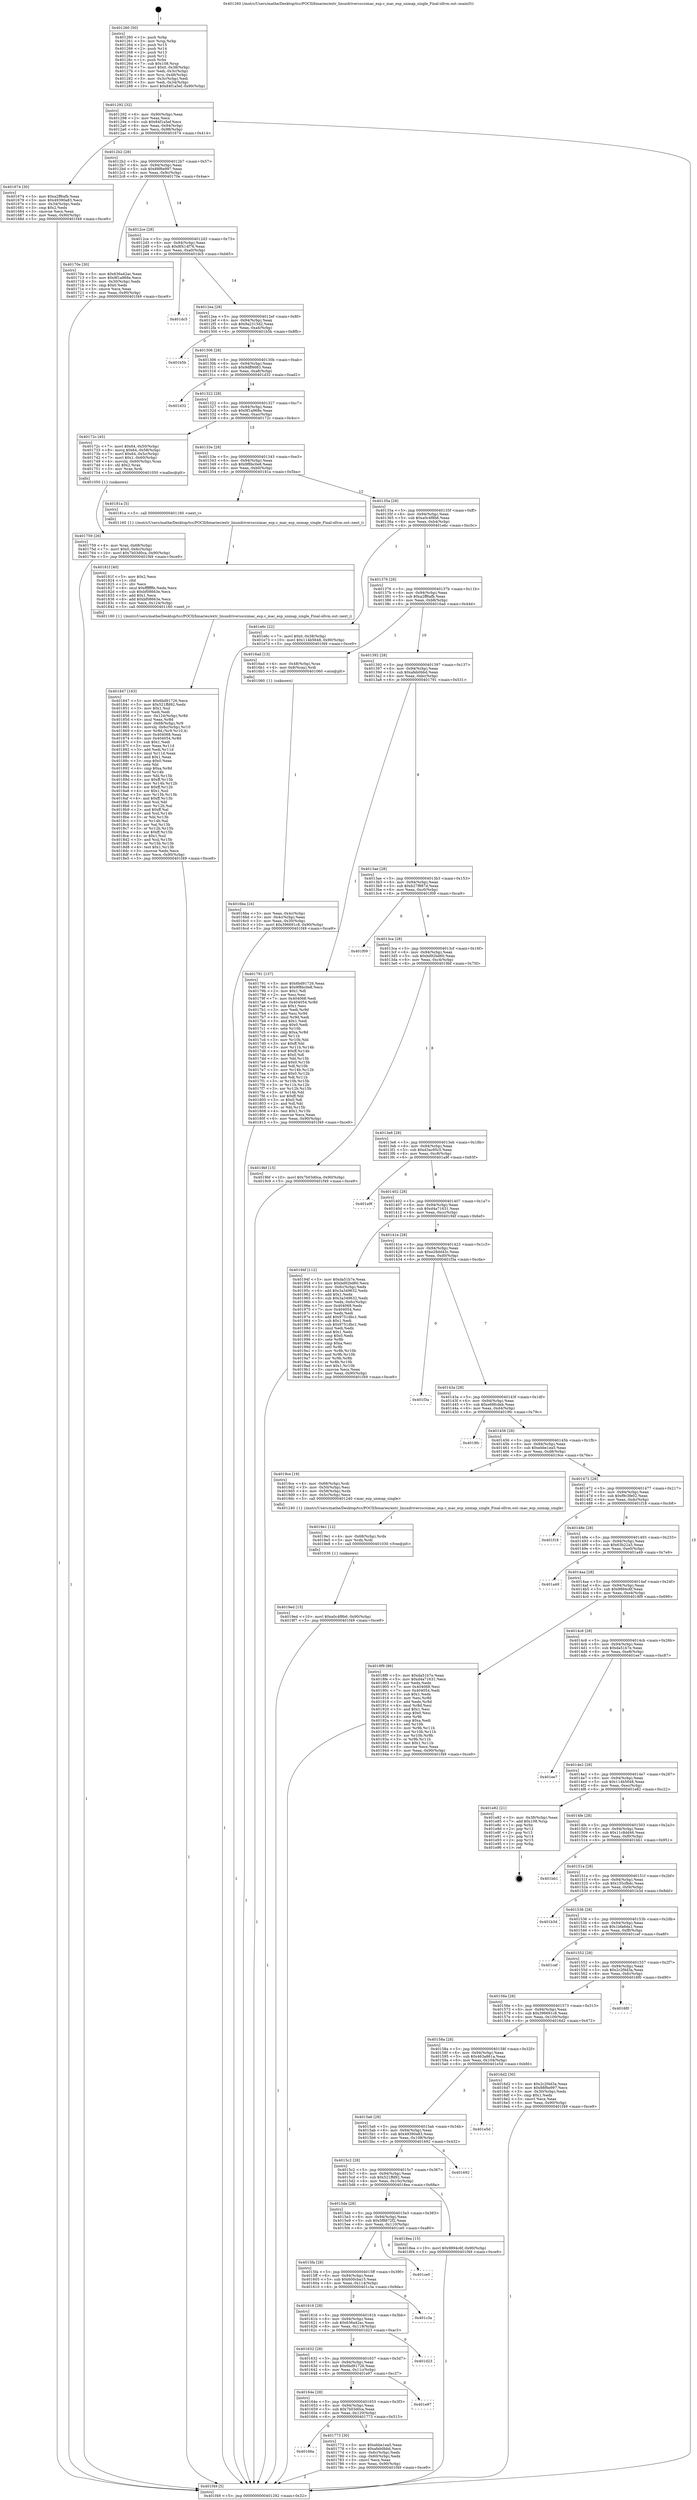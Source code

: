 digraph "0x401260" {
  label = "0x401260 (/mnt/c/Users/mathe/Desktop/tcc/POCII/binaries/extr_linuxdriversscsimac_esp.c_mac_esp_unmap_single_Final-ollvm.out::main(0))"
  labelloc = "t"
  node[shape=record]

  Entry [label="",width=0.3,height=0.3,shape=circle,fillcolor=black,style=filled]
  "0x401292" [label="{
     0x401292 [32]\l
     | [instrs]\l
     &nbsp;&nbsp;0x401292 \<+6\>: mov -0x90(%rbp),%eax\l
     &nbsp;&nbsp;0x401298 \<+2\>: mov %eax,%ecx\l
     &nbsp;&nbsp;0x40129a \<+6\>: sub $0x84f1a5ef,%ecx\l
     &nbsp;&nbsp;0x4012a0 \<+6\>: mov %eax,-0x94(%rbp)\l
     &nbsp;&nbsp;0x4012a6 \<+6\>: mov %ecx,-0x98(%rbp)\l
     &nbsp;&nbsp;0x4012ac \<+6\>: je 0000000000401674 \<main+0x414\>\l
  }"]
  "0x401674" [label="{
     0x401674 [30]\l
     | [instrs]\l
     &nbsp;&nbsp;0x401674 \<+5\>: mov $0xa2ff6afb,%eax\l
     &nbsp;&nbsp;0x401679 \<+5\>: mov $0x49390a83,%ecx\l
     &nbsp;&nbsp;0x40167e \<+3\>: mov -0x34(%rbp),%edx\l
     &nbsp;&nbsp;0x401681 \<+3\>: cmp $0x2,%edx\l
     &nbsp;&nbsp;0x401684 \<+3\>: cmovne %ecx,%eax\l
     &nbsp;&nbsp;0x401687 \<+6\>: mov %eax,-0x90(%rbp)\l
     &nbsp;&nbsp;0x40168d \<+5\>: jmp 0000000000401f49 \<main+0xce9\>\l
  }"]
  "0x4012b2" [label="{
     0x4012b2 [28]\l
     | [instrs]\l
     &nbsp;&nbsp;0x4012b2 \<+5\>: jmp 00000000004012b7 \<main+0x57\>\l
     &nbsp;&nbsp;0x4012b7 \<+6\>: mov -0x94(%rbp),%eax\l
     &nbsp;&nbsp;0x4012bd \<+5\>: sub $0x88f6e997,%eax\l
     &nbsp;&nbsp;0x4012c2 \<+6\>: mov %eax,-0x9c(%rbp)\l
     &nbsp;&nbsp;0x4012c8 \<+6\>: je 000000000040170e \<main+0x4ae\>\l
  }"]
  "0x401f49" [label="{
     0x401f49 [5]\l
     | [instrs]\l
     &nbsp;&nbsp;0x401f49 \<+5\>: jmp 0000000000401292 \<main+0x32\>\l
  }"]
  "0x401260" [label="{
     0x401260 [50]\l
     | [instrs]\l
     &nbsp;&nbsp;0x401260 \<+1\>: push %rbp\l
     &nbsp;&nbsp;0x401261 \<+3\>: mov %rsp,%rbp\l
     &nbsp;&nbsp;0x401264 \<+2\>: push %r15\l
     &nbsp;&nbsp;0x401266 \<+2\>: push %r14\l
     &nbsp;&nbsp;0x401268 \<+2\>: push %r13\l
     &nbsp;&nbsp;0x40126a \<+2\>: push %r12\l
     &nbsp;&nbsp;0x40126c \<+1\>: push %rbx\l
     &nbsp;&nbsp;0x40126d \<+7\>: sub $0x108,%rsp\l
     &nbsp;&nbsp;0x401274 \<+7\>: movl $0x0,-0x38(%rbp)\l
     &nbsp;&nbsp;0x40127b \<+3\>: mov %edi,-0x3c(%rbp)\l
     &nbsp;&nbsp;0x40127e \<+4\>: mov %rsi,-0x48(%rbp)\l
     &nbsp;&nbsp;0x401282 \<+3\>: mov -0x3c(%rbp),%edi\l
     &nbsp;&nbsp;0x401285 \<+3\>: mov %edi,-0x34(%rbp)\l
     &nbsp;&nbsp;0x401288 \<+10\>: movl $0x84f1a5ef,-0x90(%rbp)\l
  }"]
  Exit [label="",width=0.3,height=0.3,shape=circle,fillcolor=black,style=filled,peripheries=2]
  "0x40170e" [label="{
     0x40170e [30]\l
     | [instrs]\l
     &nbsp;&nbsp;0x40170e \<+5\>: mov $0x636a42ac,%eax\l
     &nbsp;&nbsp;0x401713 \<+5\>: mov $0x9f1a968e,%ecx\l
     &nbsp;&nbsp;0x401718 \<+3\>: mov -0x30(%rbp),%edx\l
     &nbsp;&nbsp;0x40171b \<+3\>: cmp $0x0,%edx\l
     &nbsp;&nbsp;0x40171e \<+3\>: cmove %ecx,%eax\l
     &nbsp;&nbsp;0x401721 \<+6\>: mov %eax,-0x90(%rbp)\l
     &nbsp;&nbsp;0x401727 \<+5\>: jmp 0000000000401f49 \<main+0xce9\>\l
  }"]
  "0x4012ce" [label="{
     0x4012ce [28]\l
     | [instrs]\l
     &nbsp;&nbsp;0x4012ce \<+5\>: jmp 00000000004012d3 \<main+0x73\>\l
     &nbsp;&nbsp;0x4012d3 \<+6\>: mov -0x94(%rbp),%eax\l
     &nbsp;&nbsp;0x4012d9 \<+5\>: sub $0x8f414f76,%eax\l
     &nbsp;&nbsp;0x4012de \<+6\>: mov %eax,-0xa0(%rbp)\l
     &nbsp;&nbsp;0x4012e4 \<+6\>: je 0000000000401dc5 \<main+0xb65\>\l
  }"]
  "0x4019ed" [label="{
     0x4019ed [15]\l
     | [instrs]\l
     &nbsp;&nbsp;0x4019ed \<+10\>: movl $0xa0c4f8b6,-0x90(%rbp)\l
     &nbsp;&nbsp;0x4019f7 \<+5\>: jmp 0000000000401f49 \<main+0xce9\>\l
  }"]
  "0x401dc5" [label="{
     0x401dc5\l
  }", style=dashed]
  "0x4012ea" [label="{
     0x4012ea [28]\l
     | [instrs]\l
     &nbsp;&nbsp;0x4012ea \<+5\>: jmp 00000000004012ef \<main+0x8f\>\l
     &nbsp;&nbsp;0x4012ef \<+6\>: mov -0x94(%rbp),%eax\l
     &nbsp;&nbsp;0x4012f5 \<+5\>: sub $0x9a2315d2,%eax\l
     &nbsp;&nbsp;0x4012fa \<+6\>: mov %eax,-0xa4(%rbp)\l
     &nbsp;&nbsp;0x401300 \<+6\>: je 0000000000401b5b \<main+0x8fb\>\l
  }"]
  "0x4019e1" [label="{
     0x4019e1 [12]\l
     | [instrs]\l
     &nbsp;&nbsp;0x4019e1 \<+4\>: mov -0x68(%rbp),%rdx\l
     &nbsp;&nbsp;0x4019e5 \<+3\>: mov %rdx,%rdi\l
     &nbsp;&nbsp;0x4019e8 \<+5\>: call 0000000000401030 \<free@plt\>\l
     | [calls]\l
     &nbsp;&nbsp;0x401030 \{1\} (unknown)\l
  }"]
  "0x401b5b" [label="{
     0x401b5b\l
  }", style=dashed]
  "0x401306" [label="{
     0x401306 [28]\l
     | [instrs]\l
     &nbsp;&nbsp;0x401306 \<+5\>: jmp 000000000040130b \<main+0xab\>\l
     &nbsp;&nbsp;0x40130b \<+6\>: mov -0x94(%rbp),%eax\l
     &nbsp;&nbsp;0x401311 \<+5\>: sub $0x9dff4683,%eax\l
     &nbsp;&nbsp;0x401316 \<+6\>: mov %eax,-0xa8(%rbp)\l
     &nbsp;&nbsp;0x40131c \<+6\>: je 0000000000401d32 \<main+0xad2\>\l
  }"]
  "0x401847" [label="{
     0x401847 [163]\l
     | [instrs]\l
     &nbsp;&nbsp;0x401847 \<+5\>: mov $0x6bd91726,%ecx\l
     &nbsp;&nbsp;0x40184c \<+5\>: mov $0x521ffd92,%edx\l
     &nbsp;&nbsp;0x401851 \<+3\>: mov $0x1,%sil\l
     &nbsp;&nbsp;0x401854 \<+2\>: xor %edi,%edi\l
     &nbsp;&nbsp;0x401856 \<+7\>: mov -0x124(%rbp),%r8d\l
     &nbsp;&nbsp;0x40185d \<+4\>: imul %eax,%r8d\l
     &nbsp;&nbsp;0x401861 \<+4\>: mov -0x68(%rbp),%r9\l
     &nbsp;&nbsp;0x401865 \<+4\>: movslq -0x6c(%rbp),%r10\l
     &nbsp;&nbsp;0x401869 \<+4\>: mov %r8d,(%r9,%r10,4)\l
     &nbsp;&nbsp;0x40186d \<+7\>: mov 0x404068,%eax\l
     &nbsp;&nbsp;0x401874 \<+8\>: mov 0x404054,%r8d\l
     &nbsp;&nbsp;0x40187c \<+3\>: sub $0x1,%edi\l
     &nbsp;&nbsp;0x40187f \<+3\>: mov %eax,%r11d\l
     &nbsp;&nbsp;0x401882 \<+3\>: add %edi,%r11d\l
     &nbsp;&nbsp;0x401885 \<+4\>: imul %r11d,%eax\l
     &nbsp;&nbsp;0x401889 \<+3\>: and $0x1,%eax\l
     &nbsp;&nbsp;0x40188c \<+3\>: cmp $0x0,%eax\l
     &nbsp;&nbsp;0x40188f \<+3\>: sete %bl\l
     &nbsp;&nbsp;0x401892 \<+4\>: cmp $0xa,%r8d\l
     &nbsp;&nbsp;0x401896 \<+4\>: setl %r14b\l
     &nbsp;&nbsp;0x40189a \<+3\>: mov %bl,%r15b\l
     &nbsp;&nbsp;0x40189d \<+4\>: xor $0xff,%r15b\l
     &nbsp;&nbsp;0x4018a1 \<+3\>: mov %r14b,%r12b\l
     &nbsp;&nbsp;0x4018a4 \<+4\>: xor $0xff,%r12b\l
     &nbsp;&nbsp;0x4018a8 \<+4\>: xor $0x1,%sil\l
     &nbsp;&nbsp;0x4018ac \<+3\>: mov %r15b,%r13b\l
     &nbsp;&nbsp;0x4018af \<+4\>: and $0xff,%r13b\l
     &nbsp;&nbsp;0x4018b3 \<+3\>: and %sil,%bl\l
     &nbsp;&nbsp;0x4018b6 \<+3\>: mov %r12b,%al\l
     &nbsp;&nbsp;0x4018b9 \<+2\>: and $0xff,%al\l
     &nbsp;&nbsp;0x4018bb \<+3\>: and %sil,%r14b\l
     &nbsp;&nbsp;0x4018be \<+3\>: or %bl,%r13b\l
     &nbsp;&nbsp;0x4018c1 \<+3\>: or %r14b,%al\l
     &nbsp;&nbsp;0x4018c4 \<+3\>: xor %al,%r13b\l
     &nbsp;&nbsp;0x4018c7 \<+3\>: or %r12b,%r15b\l
     &nbsp;&nbsp;0x4018ca \<+4\>: xor $0xff,%r15b\l
     &nbsp;&nbsp;0x4018ce \<+4\>: or $0x1,%sil\l
     &nbsp;&nbsp;0x4018d2 \<+3\>: and %sil,%r15b\l
     &nbsp;&nbsp;0x4018d5 \<+3\>: or %r15b,%r13b\l
     &nbsp;&nbsp;0x4018d8 \<+4\>: test $0x1,%r13b\l
     &nbsp;&nbsp;0x4018dc \<+3\>: cmovne %edx,%ecx\l
     &nbsp;&nbsp;0x4018df \<+6\>: mov %ecx,-0x90(%rbp)\l
     &nbsp;&nbsp;0x4018e5 \<+5\>: jmp 0000000000401f49 \<main+0xce9\>\l
  }"]
  "0x401d32" [label="{
     0x401d32\l
  }", style=dashed]
  "0x401322" [label="{
     0x401322 [28]\l
     | [instrs]\l
     &nbsp;&nbsp;0x401322 \<+5\>: jmp 0000000000401327 \<main+0xc7\>\l
     &nbsp;&nbsp;0x401327 \<+6\>: mov -0x94(%rbp),%eax\l
     &nbsp;&nbsp;0x40132d \<+5\>: sub $0x9f1a968e,%eax\l
     &nbsp;&nbsp;0x401332 \<+6\>: mov %eax,-0xac(%rbp)\l
     &nbsp;&nbsp;0x401338 \<+6\>: je 000000000040172c \<main+0x4cc\>\l
  }"]
  "0x40181f" [label="{
     0x40181f [40]\l
     | [instrs]\l
     &nbsp;&nbsp;0x40181f \<+5\>: mov $0x2,%ecx\l
     &nbsp;&nbsp;0x401824 \<+1\>: cltd\l
     &nbsp;&nbsp;0x401825 \<+2\>: idiv %ecx\l
     &nbsp;&nbsp;0x401827 \<+6\>: imul $0xfffffffe,%edx,%ecx\l
     &nbsp;&nbsp;0x40182d \<+6\>: sub $0xbf08663e,%ecx\l
     &nbsp;&nbsp;0x401833 \<+3\>: add $0x1,%ecx\l
     &nbsp;&nbsp;0x401836 \<+6\>: add $0xbf08663e,%ecx\l
     &nbsp;&nbsp;0x40183c \<+6\>: mov %ecx,-0x124(%rbp)\l
     &nbsp;&nbsp;0x401842 \<+5\>: call 0000000000401160 \<next_i\>\l
     | [calls]\l
     &nbsp;&nbsp;0x401160 \{1\} (/mnt/c/Users/mathe/Desktop/tcc/POCII/binaries/extr_linuxdriversscsimac_esp.c_mac_esp_unmap_single_Final-ollvm.out::next_i)\l
  }"]
  "0x40172c" [label="{
     0x40172c [45]\l
     | [instrs]\l
     &nbsp;&nbsp;0x40172c \<+7\>: movl $0x64,-0x50(%rbp)\l
     &nbsp;&nbsp;0x401733 \<+8\>: movq $0x64,-0x58(%rbp)\l
     &nbsp;&nbsp;0x40173b \<+7\>: movl $0x64,-0x5c(%rbp)\l
     &nbsp;&nbsp;0x401742 \<+7\>: movl $0x1,-0x60(%rbp)\l
     &nbsp;&nbsp;0x401749 \<+4\>: movslq -0x60(%rbp),%rax\l
     &nbsp;&nbsp;0x40174d \<+4\>: shl $0x2,%rax\l
     &nbsp;&nbsp;0x401751 \<+3\>: mov %rax,%rdi\l
     &nbsp;&nbsp;0x401754 \<+5\>: call 0000000000401050 \<malloc@plt\>\l
     | [calls]\l
     &nbsp;&nbsp;0x401050 \{1\} (unknown)\l
  }"]
  "0x40133e" [label="{
     0x40133e [28]\l
     | [instrs]\l
     &nbsp;&nbsp;0x40133e \<+5\>: jmp 0000000000401343 \<main+0xe3\>\l
     &nbsp;&nbsp;0x401343 \<+6\>: mov -0x94(%rbp),%eax\l
     &nbsp;&nbsp;0x401349 \<+5\>: sub $0x9f8bc0e8,%eax\l
     &nbsp;&nbsp;0x40134e \<+6\>: mov %eax,-0xb0(%rbp)\l
     &nbsp;&nbsp;0x401354 \<+6\>: je 000000000040181a \<main+0x5ba\>\l
  }"]
  "0x40166a" [label="{
     0x40166a\l
  }", style=dashed]
  "0x40181a" [label="{
     0x40181a [5]\l
     | [instrs]\l
     &nbsp;&nbsp;0x40181a \<+5\>: call 0000000000401160 \<next_i\>\l
     | [calls]\l
     &nbsp;&nbsp;0x401160 \{1\} (/mnt/c/Users/mathe/Desktop/tcc/POCII/binaries/extr_linuxdriversscsimac_esp.c_mac_esp_unmap_single_Final-ollvm.out::next_i)\l
  }"]
  "0x40135a" [label="{
     0x40135a [28]\l
     | [instrs]\l
     &nbsp;&nbsp;0x40135a \<+5\>: jmp 000000000040135f \<main+0xff\>\l
     &nbsp;&nbsp;0x40135f \<+6\>: mov -0x94(%rbp),%eax\l
     &nbsp;&nbsp;0x401365 \<+5\>: sub $0xa0c4f8b6,%eax\l
     &nbsp;&nbsp;0x40136a \<+6\>: mov %eax,-0xb4(%rbp)\l
     &nbsp;&nbsp;0x401370 \<+6\>: je 0000000000401e6c \<main+0xc0c\>\l
  }"]
  "0x401773" [label="{
     0x401773 [30]\l
     | [instrs]\l
     &nbsp;&nbsp;0x401773 \<+5\>: mov $0xebbe1ea5,%eax\l
     &nbsp;&nbsp;0x401778 \<+5\>: mov $0xafeb0bbd,%ecx\l
     &nbsp;&nbsp;0x40177d \<+3\>: mov -0x6c(%rbp),%edx\l
     &nbsp;&nbsp;0x401780 \<+3\>: cmp -0x60(%rbp),%edx\l
     &nbsp;&nbsp;0x401783 \<+3\>: cmovl %ecx,%eax\l
     &nbsp;&nbsp;0x401786 \<+6\>: mov %eax,-0x90(%rbp)\l
     &nbsp;&nbsp;0x40178c \<+5\>: jmp 0000000000401f49 \<main+0xce9\>\l
  }"]
  "0x401e6c" [label="{
     0x401e6c [22]\l
     | [instrs]\l
     &nbsp;&nbsp;0x401e6c \<+7\>: movl $0x0,-0x38(%rbp)\l
     &nbsp;&nbsp;0x401e73 \<+10\>: movl $0x114b5648,-0x90(%rbp)\l
     &nbsp;&nbsp;0x401e7d \<+5\>: jmp 0000000000401f49 \<main+0xce9\>\l
  }"]
  "0x401376" [label="{
     0x401376 [28]\l
     | [instrs]\l
     &nbsp;&nbsp;0x401376 \<+5\>: jmp 000000000040137b \<main+0x11b\>\l
     &nbsp;&nbsp;0x40137b \<+6\>: mov -0x94(%rbp),%eax\l
     &nbsp;&nbsp;0x401381 \<+5\>: sub $0xa2ff6afb,%eax\l
     &nbsp;&nbsp;0x401386 \<+6\>: mov %eax,-0xb8(%rbp)\l
     &nbsp;&nbsp;0x40138c \<+6\>: je 00000000004016ad \<main+0x44d\>\l
  }"]
  "0x40164e" [label="{
     0x40164e [28]\l
     | [instrs]\l
     &nbsp;&nbsp;0x40164e \<+5\>: jmp 0000000000401653 \<main+0x3f3\>\l
     &nbsp;&nbsp;0x401653 \<+6\>: mov -0x94(%rbp),%eax\l
     &nbsp;&nbsp;0x401659 \<+5\>: sub $0x7b03d0ca,%eax\l
     &nbsp;&nbsp;0x40165e \<+6\>: mov %eax,-0x120(%rbp)\l
     &nbsp;&nbsp;0x401664 \<+6\>: je 0000000000401773 \<main+0x513\>\l
  }"]
  "0x4016ad" [label="{
     0x4016ad [13]\l
     | [instrs]\l
     &nbsp;&nbsp;0x4016ad \<+4\>: mov -0x48(%rbp),%rax\l
     &nbsp;&nbsp;0x4016b1 \<+4\>: mov 0x8(%rax),%rdi\l
     &nbsp;&nbsp;0x4016b5 \<+5\>: call 0000000000401060 \<atoi@plt\>\l
     | [calls]\l
     &nbsp;&nbsp;0x401060 \{1\} (unknown)\l
  }"]
  "0x401392" [label="{
     0x401392 [28]\l
     | [instrs]\l
     &nbsp;&nbsp;0x401392 \<+5\>: jmp 0000000000401397 \<main+0x137\>\l
     &nbsp;&nbsp;0x401397 \<+6\>: mov -0x94(%rbp),%eax\l
     &nbsp;&nbsp;0x40139d \<+5\>: sub $0xafeb0bbd,%eax\l
     &nbsp;&nbsp;0x4013a2 \<+6\>: mov %eax,-0xbc(%rbp)\l
     &nbsp;&nbsp;0x4013a8 \<+6\>: je 0000000000401791 \<main+0x531\>\l
  }"]
  "0x4016ba" [label="{
     0x4016ba [24]\l
     | [instrs]\l
     &nbsp;&nbsp;0x4016ba \<+3\>: mov %eax,-0x4c(%rbp)\l
     &nbsp;&nbsp;0x4016bd \<+3\>: mov -0x4c(%rbp),%eax\l
     &nbsp;&nbsp;0x4016c0 \<+3\>: mov %eax,-0x30(%rbp)\l
     &nbsp;&nbsp;0x4016c3 \<+10\>: movl $0x396691c8,-0x90(%rbp)\l
     &nbsp;&nbsp;0x4016cd \<+5\>: jmp 0000000000401f49 \<main+0xce9\>\l
  }"]
  "0x401e97" [label="{
     0x401e97\l
  }", style=dashed]
  "0x401791" [label="{
     0x401791 [137]\l
     | [instrs]\l
     &nbsp;&nbsp;0x401791 \<+5\>: mov $0x6bd91726,%eax\l
     &nbsp;&nbsp;0x401796 \<+5\>: mov $0x9f8bc0e8,%ecx\l
     &nbsp;&nbsp;0x40179b \<+2\>: mov $0x1,%dl\l
     &nbsp;&nbsp;0x40179d \<+2\>: xor %esi,%esi\l
     &nbsp;&nbsp;0x40179f \<+7\>: mov 0x404068,%edi\l
     &nbsp;&nbsp;0x4017a6 \<+8\>: mov 0x404054,%r8d\l
     &nbsp;&nbsp;0x4017ae \<+3\>: sub $0x1,%esi\l
     &nbsp;&nbsp;0x4017b1 \<+3\>: mov %edi,%r9d\l
     &nbsp;&nbsp;0x4017b4 \<+3\>: add %esi,%r9d\l
     &nbsp;&nbsp;0x4017b7 \<+4\>: imul %r9d,%edi\l
     &nbsp;&nbsp;0x4017bb \<+3\>: and $0x1,%edi\l
     &nbsp;&nbsp;0x4017be \<+3\>: cmp $0x0,%edi\l
     &nbsp;&nbsp;0x4017c1 \<+4\>: sete %r10b\l
     &nbsp;&nbsp;0x4017c5 \<+4\>: cmp $0xa,%r8d\l
     &nbsp;&nbsp;0x4017c9 \<+4\>: setl %r11b\l
     &nbsp;&nbsp;0x4017cd \<+3\>: mov %r10b,%bl\l
     &nbsp;&nbsp;0x4017d0 \<+3\>: xor $0xff,%bl\l
     &nbsp;&nbsp;0x4017d3 \<+3\>: mov %r11b,%r14b\l
     &nbsp;&nbsp;0x4017d6 \<+4\>: xor $0xff,%r14b\l
     &nbsp;&nbsp;0x4017da \<+3\>: xor $0x0,%dl\l
     &nbsp;&nbsp;0x4017dd \<+3\>: mov %bl,%r15b\l
     &nbsp;&nbsp;0x4017e0 \<+4\>: and $0x0,%r15b\l
     &nbsp;&nbsp;0x4017e4 \<+3\>: and %dl,%r10b\l
     &nbsp;&nbsp;0x4017e7 \<+3\>: mov %r14b,%r12b\l
     &nbsp;&nbsp;0x4017ea \<+4\>: and $0x0,%r12b\l
     &nbsp;&nbsp;0x4017ee \<+3\>: and %dl,%r11b\l
     &nbsp;&nbsp;0x4017f1 \<+3\>: or %r10b,%r15b\l
     &nbsp;&nbsp;0x4017f4 \<+3\>: or %r11b,%r12b\l
     &nbsp;&nbsp;0x4017f7 \<+3\>: xor %r12b,%r15b\l
     &nbsp;&nbsp;0x4017fa \<+3\>: or %r14b,%bl\l
     &nbsp;&nbsp;0x4017fd \<+3\>: xor $0xff,%bl\l
     &nbsp;&nbsp;0x401800 \<+3\>: or $0x0,%dl\l
     &nbsp;&nbsp;0x401803 \<+2\>: and %dl,%bl\l
     &nbsp;&nbsp;0x401805 \<+3\>: or %bl,%r15b\l
     &nbsp;&nbsp;0x401808 \<+4\>: test $0x1,%r15b\l
     &nbsp;&nbsp;0x40180c \<+3\>: cmovne %ecx,%eax\l
     &nbsp;&nbsp;0x40180f \<+6\>: mov %eax,-0x90(%rbp)\l
     &nbsp;&nbsp;0x401815 \<+5\>: jmp 0000000000401f49 \<main+0xce9\>\l
  }"]
  "0x4013ae" [label="{
     0x4013ae [28]\l
     | [instrs]\l
     &nbsp;&nbsp;0x4013ae \<+5\>: jmp 00000000004013b3 \<main+0x153\>\l
     &nbsp;&nbsp;0x4013b3 \<+6\>: mov -0x94(%rbp),%eax\l
     &nbsp;&nbsp;0x4013b9 \<+5\>: sub $0xb27f887d,%eax\l
     &nbsp;&nbsp;0x4013be \<+6\>: mov %eax,-0xc0(%rbp)\l
     &nbsp;&nbsp;0x4013c4 \<+6\>: je 0000000000401f09 \<main+0xca9\>\l
  }"]
  "0x401632" [label="{
     0x401632 [28]\l
     | [instrs]\l
     &nbsp;&nbsp;0x401632 \<+5\>: jmp 0000000000401637 \<main+0x3d7\>\l
     &nbsp;&nbsp;0x401637 \<+6\>: mov -0x94(%rbp),%eax\l
     &nbsp;&nbsp;0x40163d \<+5\>: sub $0x6bd91726,%eax\l
     &nbsp;&nbsp;0x401642 \<+6\>: mov %eax,-0x11c(%rbp)\l
     &nbsp;&nbsp;0x401648 \<+6\>: je 0000000000401e97 \<main+0xc37\>\l
  }"]
  "0x401f09" [label="{
     0x401f09\l
  }", style=dashed]
  "0x4013ca" [label="{
     0x4013ca [28]\l
     | [instrs]\l
     &nbsp;&nbsp;0x4013ca \<+5\>: jmp 00000000004013cf \<main+0x16f\>\l
     &nbsp;&nbsp;0x4013cf \<+6\>: mov -0x94(%rbp),%eax\l
     &nbsp;&nbsp;0x4013d5 \<+5\>: sub $0xbd92bd60,%eax\l
     &nbsp;&nbsp;0x4013da \<+6\>: mov %eax,-0xc4(%rbp)\l
     &nbsp;&nbsp;0x4013e0 \<+6\>: je 00000000004019bf \<main+0x75f\>\l
  }"]
  "0x401d23" [label="{
     0x401d23\l
  }", style=dashed]
  "0x4019bf" [label="{
     0x4019bf [15]\l
     | [instrs]\l
     &nbsp;&nbsp;0x4019bf \<+10\>: movl $0x7b03d0ca,-0x90(%rbp)\l
     &nbsp;&nbsp;0x4019c9 \<+5\>: jmp 0000000000401f49 \<main+0xce9\>\l
  }"]
  "0x4013e6" [label="{
     0x4013e6 [28]\l
     | [instrs]\l
     &nbsp;&nbsp;0x4013e6 \<+5\>: jmp 00000000004013eb \<main+0x18b\>\l
     &nbsp;&nbsp;0x4013eb \<+6\>: mov -0x94(%rbp),%eax\l
     &nbsp;&nbsp;0x4013f1 \<+5\>: sub $0xd3ac95c5,%eax\l
     &nbsp;&nbsp;0x4013f6 \<+6\>: mov %eax,-0xc8(%rbp)\l
     &nbsp;&nbsp;0x4013fc \<+6\>: je 0000000000401a9f \<main+0x83f\>\l
  }"]
  "0x401616" [label="{
     0x401616 [28]\l
     | [instrs]\l
     &nbsp;&nbsp;0x401616 \<+5\>: jmp 000000000040161b \<main+0x3bb\>\l
     &nbsp;&nbsp;0x40161b \<+6\>: mov -0x94(%rbp),%eax\l
     &nbsp;&nbsp;0x401621 \<+5\>: sub $0x636a42ac,%eax\l
     &nbsp;&nbsp;0x401626 \<+6\>: mov %eax,-0x118(%rbp)\l
     &nbsp;&nbsp;0x40162c \<+6\>: je 0000000000401d23 \<main+0xac3\>\l
  }"]
  "0x401a9f" [label="{
     0x401a9f\l
  }", style=dashed]
  "0x401402" [label="{
     0x401402 [28]\l
     | [instrs]\l
     &nbsp;&nbsp;0x401402 \<+5\>: jmp 0000000000401407 \<main+0x1a7\>\l
     &nbsp;&nbsp;0x401407 \<+6\>: mov -0x94(%rbp),%eax\l
     &nbsp;&nbsp;0x40140d \<+5\>: sub $0xd4a71631,%eax\l
     &nbsp;&nbsp;0x401412 \<+6\>: mov %eax,-0xcc(%rbp)\l
     &nbsp;&nbsp;0x401418 \<+6\>: je 000000000040194f \<main+0x6ef\>\l
  }"]
  "0x401c3a" [label="{
     0x401c3a\l
  }", style=dashed]
  "0x40194f" [label="{
     0x40194f [112]\l
     | [instrs]\l
     &nbsp;&nbsp;0x40194f \<+5\>: mov $0xda51b7e,%eax\l
     &nbsp;&nbsp;0x401954 \<+5\>: mov $0xbd92bd60,%ecx\l
     &nbsp;&nbsp;0x401959 \<+3\>: mov -0x6c(%rbp),%edx\l
     &nbsp;&nbsp;0x40195c \<+6\>: add $0x3a349632,%edx\l
     &nbsp;&nbsp;0x401962 \<+3\>: add $0x1,%edx\l
     &nbsp;&nbsp;0x401965 \<+6\>: sub $0x3a349632,%edx\l
     &nbsp;&nbsp;0x40196b \<+3\>: mov %edx,-0x6c(%rbp)\l
     &nbsp;&nbsp;0x40196e \<+7\>: mov 0x404068,%edx\l
     &nbsp;&nbsp;0x401975 \<+7\>: mov 0x404054,%esi\l
     &nbsp;&nbsp;0x40197c \<+2\>: mov %edx,%edi\l
     &nbsp;&nbsp;0x40197e \<+6\>: add $0x9751dbc1,%edi\l
     &nbsp;&nbsp;0x401984 \<+3\>: sub $0x1,%edi\l
     &nbsp;&nbsp;0x401987 \<+6\>: sub $0x9751dbc1,%edi\l
     &nbsp;&nbsp;0x40198d \<+3\>: imul %edi,%edx\l
     &nbsp;&nbsp;0x401990 \<+3\>: and $0x1,%edx\l
     &nbsp;&nbsp;0x401993 \<+3\>: cmp $0x0,%edx\l
     &nbsp;&nbsp;0x401996 \<+4\>: sete %r8b\l
     &nbsp;&nbsp;0x40199a \<+3\>: cmp $0xa,%esi\l
     &nbsp;&nbsp;0x40199d \<+4\>: setl %r9b\l
     &nbsp;&nbsp;0x4019a1 \<+3\>: mov %r8b,%r10b\l
     &nbsp;&nbsp;0x4019a4 \<+3\>: and %r9b,%r10b\l
     &nbsp;&nbsp;0x4019a7 \<+3\>: xor %r9b,%r8b\l
     &nbsp;&nbsp;0x4019aa \<+3\>: or %r8b,%r10b\l
     &nbsp;&nbsp;0x4019ad \<+4\>: test $0x1,%r10b\l
     &nbsp;&nbsp;0x4019b1 \<+3\>: cmovne %ecx,%eax\l
     &nbsp;&nbsp;0x4019b4 \<+6\>: mov %eax,-0x90(%rbp)\l
     &nbsp;&nbsp;0x4019ba \<+5\>: jmp 0000000000401f49 \<main+0xce9\>\l
  }"]
  "0x40141e" [label="{
     0x40141e [28]\l
     | [instrs]\l
     &nbsp;&nbsp;0x40141e \<+5\>: jmp 0000000000401423 \<main+0x1c3\>\l
     &nbsp;&nbsp;0x401423 \<+6\>: mov -0x94(%rbp),%eax\l
     &nbsp;&nbsp;0x401429 \<+5\>: sub $0xe28dd43c,%eax\l
     &nbsp;&nbsp;0x40142e \<+6\>: mov %eax,-0xd0(%rbp)\l
     &nbsp;&nbsp;0x401434 \<+6\>: je 0000000000401f3a \<main+0xcda\>\l
  }"]
  "0x4015fa" [label="{
     0x4015fa [28]\l
     | [instrs]\l
     &nbsp;&nbsp;0x4015fa \<+5\>: jmp 00000000004015ff \<main+0x39f\>\l
     &nbsp;&nbsp;0x4015ff \<+6\>: mov -0x94(%rbp),%eax\l
     &nbsp;&nbsp;0x401605 \<+5\>: sub $0x600cba15,%eax\l
     &nbsp;&nbsp;0x40160a \<+6\>: mov %eax,-0x114(%rbp)\l
     &nbsp;&nbsp;0x401610 \<+6\>: je 0000000000401c3a \<main+0x9da\>\l
  }"]
  "0x401f3a" [label="{
     0x401f3a\l
  }", style=dashed]
  "0x40143a" [label="{
     0x40143a [28]\l
     | [instrs]\l
     &nbsp;&nbsp;0x40143a \<+5\>: jmp 000000000040143f \<main+0x1df\>\l
     &nbsp;&nbsp;0x40143f \<+6\>: mov -0x94(%rbp),%eax\l
     &nbsp;&nbsp;0x401445 \<+5\>: sub $0xe68fcdeb,%eax\l
     &nbsp;&nbsp;0x40144a \<+6\>: mov %eax,-0xd4(%rbp)\l
     &nbsp;&nbsp;0x401450 \<+6\>: je 00000000004019fc \<main+0x79c\>\l
  }"]
  "0x401ce0" [label="{
     0x401ce0\l
  }", style=dashed]
  "0x4019fc" [label="{
     0x4019fc\l
  }", style=dashed]
  "0x401456" [label="{
     0x401456 [28]\l
     | [instrs]\l
     &nbsp;&nbsp;0x401456 \<+5\>: jmp 000000000040145b \<main+0x1fb\>\l
     &nbsp;&nbsp;0x40145b \<+6\>: mov -0x94(%rbp),%eax\l
     &nbsp;&nbsp;0x401461 \<+5\>: sub $0xebbe1ea5,%eax\l
     &nbsp;&nbsp;0x401466 \<+6\>: mov %eax,-0xd8(%rbp)\l
     &nbsp;&nbsp;0x40146c \<+6\>: je 00000000004019ce \<main+0x76e\>\l
  }"]
  "0x4015de" [label="{
     0x4015de [28]\l
     | [instrs]\l
     &nbsp;&nbsp;0x4015de \<+5\>: jmp 00000000004015e3 \<main+0x383\>\l
     &nbsp;&nbsp;0x4015e3 \<+6\>: mov -0x94(%rbp),%eax\l
     &nbsp;&nbsp;0x4015e9 \<+5\>: sub $0x5f8872f2,%eax\l
     &nbsp;&nbsp;0x4015ee \<+6\>: mov %eax,-0x110(%rbp)\l
     &nbsp;&nbsp;0x4015f4 \<+6\>: je 0000000000401ce0 \<main+0xa80\>\l
  }"]
  "0x4019ce" [label="{
     0x4019ce [19]\l
     | [instrs]\l
     &nbsp;&nbsp;0x4019ce \<+4\>: mov -0x68(%rbp),%rdi\l
     &nbsp;&nbsp;0x4019d2 \<+3\>: mov -0x50(%rbp),%esi\l
     &nbsp;&nbsp;0x4019d5 \<+4\>: mov -0x58(%rbp),%rdx\l
     &nbsp;&nbsp;0x4019d9 \<+3\>: mov -0x5c(%rbp),%ecx\l
     &nbsp;&nbsp;0x4019dc \<+5\>: call 0000000000401240 \<mac_esp_unmap_single\>\l
     | [calls]\l
     &nbsp;&nbsp;0x401240 \{1\} (/mnt/c/Users/mathe/Desktop/tcc/POCII/binaries/extr_linuxdriversscsimac_esp.c_mac_esp_unmap_single_Final-ollvm.out::mac_esp_unmap_single)\l
  }"]
  "0x401472" [label="{
     0x401472 [28]\l
     | [instrs]\l
     &nbsp;&nbsp;0x401472 \<+5\>: jmp 0000000000401477 \<main+0x217\>\l
     &nbsp;&nbsp;0x401477 \<+6\>: mov -0x94(%rbp),%eax\l
     &nbsp;&nbsp;0x40147d \<+5\>: sub $0xf9c3fe02,%eax\l
     &nbsp;&nbsp;0x401482 \<+6\>: mov %eax,-0xdc(%rbp)\l
     &nbsp;&nbsp;0x401488 \<+6\>: je 0000000000401f18 \<main+0xcb8\>\l
  }"]
  "0x4018ea" [label="{
     0x4018ea [15]\l
     | [instrs]\l
     &nbsp;&nbsp;0x4018ea \<+10\>: movl $0x9894c6f,-0x90(%rbp)\l
     &nbsp;&nbsp;0x4018f4 \<+5\>: jmp 0000000000401f49 \<main+0xce9\>\l
  }"]
  "0x401f18" [label="{
     0x401f18\l
  }", style=dashed]
  "0x40148e" [label="{
     0x40148e [28]\l
     | [instrs]\l
     &nbsp;&nbsp;0x40148e \<+5\>: jmp 0000000000401493 \<main+0x233\>\l
     &nbsp;&nbsp;0x401493 \<+6\>: mov -0x94(%rbp),%eax\l
     &nbsp;&nbsp;0x401499 \<+5\>: sub $0x63b22a5,%eax\l
     &nbsp;&nbsp;0x40149e \<+6\>: mov %eax,-0xe0(%rbp)\l
     &nbsp;&nbsp;0x4014a4 \<+6\>: je 0000000000401a49 \<main+0x7e9\>\l
  }"]
  "0x4015c2" [label="{
     0x4015c2 [28]\l
     | [instrs]\l
     &nbsp;&nbsp;0x4015c2 \<+5\>: jmp 00000000004015c7 \<main+0x367\>\l
     &nbsp;&nbsp;0x4015c7 \<+6\>: mov -0x94(%rbp),%eax\l
     &nbsp;&nbsp;0x4015cd \<+5\>: sub $0x521ffd92,%eax\l
     &nbsp;&nbsp;0x4015d2 \<+6\>: mov %eax,-0x10c(%rbp)\l
     &nbsp;&nbsp;0x4015d8 \<+6\>: je 00000000004018ea \<main+0x68a\>\l
  }"]
  "0x401a49" [label="{
     0x401a49\l
  }", style=dashed]
  "0x4014aa" [label="{
     0x4014aa [28]\l
     | [instrs]\l
     &nbsp;&nbsp;0x4014aa \<+5\>: jmp 00000000004014af \<main+0x24f\>\l
     &nbsp;&nbsp;0x4014af \<+6\>: mov -0x94(%rbp),%eax\l
     &nbsp;&nbsp;0x4014b5 \<+5\>: sub $0x9894c6f,%eax\l
     &nbsp;&nbsp;0x4014ba \<+6\>: mov %eax,-0xe4(%rbp)\l
     &nbsp;&nbsp;0x4014c0 \<+6\>: je 00000000004018f9 \<main+0x699\>\l
  }"]
  "0x401692" [label="{
     0x401692\l
  }", style=dashed]
  "0x4018f9" [label="{
     0x4018f9 [86]\l
     | [instrs]\l
     &nbsp;&nbsp;0x4018f9 \<+5\>: mov $0xda51b7e,%eax\l
     &nbsp;&nbsp;0x4018fe \<+5\>: mov $0xd4a71631,%ecx\l
     &nbsp;&nbsp;0x401903 \<+2\>: xor %edx,%edx\l
     &nbsp;&nbsp;0x401905 \<+7\>: mov 0x404068,%esi\l
     &nbsp;&nbsp;0x40190c \<+7\>: mov 0x404054,%edi\l
     &nbsp;&nbsp;0x401913 \<+3\>: sub $0x1,%edx\l
     &nbsp;&nbsp;0x401916 \<+3\>: mov %esi,%r8d\l
     &nbsp;&nbsp;0x401919 \<+3\>: add %edx,%r8d\l
     &nbsp;&nbsp;0x40191c \<+4\>: imul %r8d,%esi\l
     &nbsp;&nbsp;0x401920 \<+3\>: and $0x1,%esi\l
     &nbsp;&nbsp;0x401923 \<+3\>: cmp $0x0,%esi\l
     &nbsp;&nbsp;0x401926 \<+4\>: sete %r9b\l
     &nbsp;&nbsp;0x40192a \<+3\>: cmp $0xa,%edi\l
     &nbsp;&nbsp;0x40192d \<+4\>: setl %r10b\l
     &nbsp;&nbsp;0x401931 \<+3\>: mov %r9b,%r11b\l
     &nbsp;&nbsp;0x401934 \<+3\>: and %r10b,%r11b\l
     &nbsp;&nbsp;0x401937 \<+3\>: xor %r10b,%r9b\l
     &nbsp;&nbsp;0x40193a \<+3\>: or %r9b,%r11b\l
     &nbsp;&nbsp;0x40193d \<+4\>: test $0x1,%r11b\l
     &nbsp;&nbsp;0x401941 \<+3\>: cmovne %ecx,%eax\l
     &nbsp;&nbsp;0x401944 \<+6\>: mov %eax,-0x90(%rbp)\l
     &nbsp;&nbsp;0x40194a \<+5\>: jmp 0000000000401f49 \<main+0xce9\>\l
  }"]
  "0x4014c6" [label="{
     0x4014c6 [28]\l
     | [instrs]\l
     &nbsp;&nbsp;0x4014c6 \<+5\>: jmp 00000000004014cb \<main+0x26b\>\l
     &nbsp;&nbsp;0x4014cb \<+6\>: mov -0x94(%rbp),%eax\l
     &nbsp;&nbsp;0x4014d1 \<+5\>: sub $0xda51b7e,%eax\l
     &nbsp;&nbsp;0x4014d6 \<+6\>: mov %eax,-0xe8(%rbp)\l
     &nbsp;&nbsp;0x4014dc \<+6\>: je 0000000000401ee7 \<main+0xc87\>\l
  }"]
  "0x4015a6" [label="{
     0x4015a6 [28]\l
     | [instrs]\l
     &nbsp;&nbsp;0x4015a6 \<+5\>: jmp 00000000004015ab \<main+0x34b\>\l
     &nbsp;&nbsp;0x4015ab \<+6\>: mov -0x94(%rbp),%eax\l
     &nbsp;&nbsp;0x4015b1 \<+5\>: sub $0x49390a83,%eax\l
     &nbsp;&nbsp;0x4015b6 \<+6\>: mov %eax,-0x108(%rbp)\l
     &nbsp;&nbsp;0x4015bc \<+6\>: je 0000000000401692 \<main+0x432\>\l
  }"]
  "0x401ee7" [label="{
     0x401ee7\l
  }", style=dashed]
  "0x4014e2" [label="{
     0x4014e2 [28]\l
     | [instrs]\l
     &nbsp;&nbsp;0x4014e2 \<+5\>: jmp 00000000004014e7 \<main+0x287\>\l
     &nbsp;&nbsp;0x4014e7 \<+6\>: mov -0x94(%rbp),%eax\l
     &nbsp;&nbsp;0x4014ed \<+5\>: sub $0x114b5648,%eax\l
     &nbsp;&nbsp;0x4014f2 \<+6\>: mov %eax,-0xec(%rbp)\l
     &nbsp;&nbsp;0x4014f8 \<+6\>: je 0000000000401e82 \<main+0xc22\>\l
  }"]
  "0x401e5d" [label="{
     0x401e5d\l
  }", style=dashed]
  "0x401e82" [label="{
     0x401e82 [21]\l
     | [instrs]\l
     &nbsp;&nbsp;0x401e82 \<+3\>: mov -0x38(%rbp),%eax\l
     &nbsp;&nbsp;0x401e85 \<+7\>: add $0x108,%rsp\l
     &nbsp;&nbsp;0x401e8c \<+1\>: pop %rbx\l
     &nbsp;&nbsp;0x401e8d \<+2\>: pop %r12\l
     &nbsp;&nbsp;0x401e8f \<+2\>: pop %r13\l
     &nbsp;&nbsp;0x401e91 \<+2\>: pop %r14\l
     &nbsp;&nbsp;0x401e93 \<+2\>: pop %r15\l
     &nbsp;&nbsp;0x401e95 \<+1\>: pop %rbp\l
     &nbsp;&nbsp;0x401e96 \<+1\>: ret\l
  }"]
  "0x4014fe" [label="{
     0x4014fe [28]\l
     | [instrs]\l
     &nbsp;&nbsp;0x4014fe \<+5\>: jmp 0000000000401503 \<main+0x2a3\>\l
     &nbsp;&nbsp;0x401503 \<+6\>: mov -0x94(%rbp),%eax\l
     &nbsp;&nbsp;0x401509 \<+5\>: sub $0x11c8dd46,%eax\l
     &nbsp;&nbsp;0x40150e \<+6\>: mov %eax,-0xf0(%rbp)\l
     &nbsp;&nbsp;0x401514 \<+6\>: je 0000000000401bb1 \<main+0x951\>\l
  }"]
  "0x401759" [label="{
     0x401759 [26]\l
     | [instrs]\l
     &nbsp;&nbsp;0x401759 \<+4\>: mov %rax,-0x68(%rbp)\l
     &nbsp;&nbsp;0x40175d \<+7\>: movl $0x0,-0x6c(%rbp)\l
     &nbsp;&nbsp;0x401764 \<+10\>: movl $0x7b03d0ca,-0x90(%rbp)\l
     &nbsp;&nbsp;0x40176e \<+5\>: jmp 0000000000401f49 \<main+0xce9\>\l
  }"]
  "0x401bb1" [label="{
     0x401bb1\l
  }", style=dashed]
  "0x40151a" [label="{
     0x40151a [28]\l
     | [instrs]\l
     &nbsp;&nbsp;0x40151a \<+5\>: jmp 000000000040151f \<main+0x2bf\>\l
     &nbsp;&nbsp;0x40151f \<+6\>: mov -0x94(%rbp),%eax\l
     &nbsp;&nbsp;0x401525 \<+5\>: sub $0x155cfbdc,%eax\l
     &nbsp;&nbsp;0x40152a \<+6\>: mov %eax,-0xf4(%rbp)\l
     &nbsp;&nbsp;0x401530 \<+6\>: je 0000000000401b3d \<main+0x8dd\>\l
  }"]
  "0x40158a" [label="{
     0x40158a [28]\l
     | [instrs]\l
     &nbsp;&nbsp;0x40158a \<+5\>: jmp 000000000040158f \<main+0x32f\>\l
     &nbsp;&nbsp;0x40158f \<+6\>: mov -0x94(%rbp),%eax\l
     &nbsp;&nbsp;0x401595 \<+5\>: sub $0x463a861a,%eax\l
     &nbsp;&nbsp;0x40159a \<+6\>: mov %eax,-0x104(%rbp)\l
     &nbsp;&nbsp;0x4015a0 \<+6\>: je 0000000000401e5d \<main+0xbfd\>\l
  }"]
  "0x401b3d" [label="{
     0x401b3d\l
  }", style=dashed]
  "0x401536" [label="{
     0x401536 [28]\l
     | [instrs]\l
     &nbsp;&nbsp;0x401536 \<+5\>: jmp 000000000040153b \<main+0x2db\>\l
     &nbsp;&nbsp;0x40153b \<+6\>: mov -0x94(%rbp),%eax\l
     &nbsp;&nbsp;0x401541 \<+5\>: sub $0x1bfa6da1,%eax\l
     &nbsp;&nbsp;0x401546 \<+6\>: mov %eax,-0xf8(%rbp)\l
     &nbsp;&nbsp;0x40154c \<+6\>: je 0000000000401cef \<main+0xa8f\>\l
  }"]
  "0x4016d2" [label="{
     0x4016d2 [30]\l
     | [instrs]\l
     &nbsp;&nbsp;0x4016d2 \<+5\>: mov $0x2c2f4d3a,%eax\l
     &nbsp;&nbsp;0x4016d7 \<+5\>: mov $0x88f6e997,%ecx\l
     &nbsp;&nbsp;0x4016dc \<+3\>: mov -0x30(%rbp),%edx\l
     &nbsp;&nbsp;0x4016df \<+3\>: cmp $0x1,%edx\l
     &nbsp;&nbsp;0x4016e2 \<+3\>: cmovl %ecx,%eax\l
     &nbsp;&nbsp;0x4016e5 \<+6\>: mov %eax,-0x90(%rbp)\l
     &nbsp;&nbsp;0x4016eb \<+5\>: jmp 0000000000401f49 \<main+0xce9\>\l
  }"]
  "0x401cef" [label="{
     0x401cef\l
  }", style=dashed]
  "0x401552" [label="{
     0x401552 [28]\l
     | [instrs]\l
     &nbsp;&nbsp;0x401552 \<+5\>: jmp 0000000000401557 \<main+0x2f7\>\l
     &nbsp;&nbsp;0x401557 \<+6\>: mov -0x94(%rbp),%eax\l
     &nbsp;&nbsp;0x40155d \<+5\>: sub $0x2c2f4d3a,%eax\l
     &nbsp;&nbsp;0x401562 \<+6\>: mov %eax,-0xfc(%rbp)\l
     &nbsp;&nbsp;0x401568 \<+6\>: je 00000000004016f0 \<main+0x490\>\l
  }"]
  "0x40156e" [label="{
     0x40156e [28]\l
     | [instrs]\l
     &nbsp;&nbsp;0x40156e \<+5\>: jmp 0000000000401573 \<main+0x313\>\l
     &nbsp;&nbsp;0x401573 \<+6\>: mov -0x94(%rbp),%eax\l
     &nbsp;&nbsp;0x401579 \<+5\>: sub $0x396691c8,%eax\l
     &nbsp;&nbsp;0x40157e \<+6\>: mov %eax,-0x100(%rbp)\l
     &nbsp;&nbsp;0x401584 \<+6\>: je 00000000004016d2 \<main+0x472\>\l
  }"]
  "0x4016f0" [label="{
     0x4016f0\l
  }", style=dashed]
  Entry -> "0x401260" [label=" 1"]
  "0x401292" -> "0x401674" [label=" 1"]
  "0x401292" -> "0x4012b2" [label=" 15"]
  "0x401674" -> "0x401f49" [label=" 1"]
  "0x401260" -> "0x401292" [label=" 1"]
  "0x401f49" -> "0x401292" [label=" 15"]
  "0x401e82" -> Exit [label=" 1"]
  "0x4012b2" -> "0x40170e" [label=" 1"]
  "0x4012b2" -> "0x4012ce" [label=" 14"]
  "0x401e6c" -> "0x401f49" [label=" 1"]
  "0x4012ce" -> "0x401dc5" [label=" 0"]
  "0x4012ce" -> "0x4012ea" [label=" 14"]
  "0x4019ed" -> "0x401f49" [label=" 1"]
  "0x4012ea" -> "0x401b5b" [label=" 0"]
  "0x4012ea" -> "0x401306" [label=" 14"]
  "0x4019e1" -> "0x4019ed" [label=" 1"]
  "0x401306" -> "0x401d32" [label=" 0"]
  "0x401306" -> "0x401322" [label=" 14"]
  "0x4019ce" -> "0x4019e1" [label=" 1"]
  "0x401322" -> "0x40172c" [label=" 1"]
  "0x401322" -> "0x40133e" [label=" 13"]
  "0x4019bf" -> "0x401f49" [label=" 1"]
  "0x40133e" -> "0x40181a" [label=" 1"]
  "0x40133e" -> "0x40135a" [label=" 12"]
  "0x40194f" -> "0x401f49" [label=" 1"]
  "0x40135a" -> "0x401e6c" [label=" 1"]
  "0x40135a" -> "0x401376" [label=" 11"]
  "0x4018f9" -> "0x401f49" [label=" 1"]
  "0x401376" -> "0x4016ad" [label=" 1"]
  "0x401376" -> "0x401392" [label=" 10"]
  "0x4016ad" -> "0x4016ba" [label=" 1"]
  "0x4016ba" -> "0x401f49" [label=" 1"]
  "0x401847" -> "0x401f49" [label=" 1"]
  "0x401392" -> "0x401791" [label=" 1"]
  "0x401392" -> "0x4013ae" [label=" 9"]
  "0x40181f" -> "0x401847" [label=" 1"]
  "0x4013ae" -> "0x401f09" [label=" 0"]
  "0x4013ae" -> "0x4013ca" [label=" 9"]
  "0x401791" -> "0x401f49" [label=" 1"]
  "0x4013ca" -> "0x4019bf" [label=" 1"]
  "0x4013ca" -> "0x4013e6" [label=" 8"]
  "0x401773" -> "0x401f49" [label=" 2"]
  "0x4013e6" -> "0x401a9f" [label=" 0"]
  "0x4013e6" -> "0x401402" [label=" 8"]
  "0x40164e" -> "0x401773" [label=" 2"]
  "0x401402" -> "0x40194f" [label=" 1"]
  "0x401402" -> "0x40141e" [label=" 7"]
  "0x4018ea" -> "0x401f49" [label=" 1"]
  "0x40141e" -> "0x401f3a" [label=" 0"]
  "0x40141e" -> "0x40143a" [label=" 7"]
  "0x401632" -> "0x401e97" [label=" 0"]
  "0x40143a" -> "0x4019fc" [label=" 0"]
  "0x40143a" -> "0x401456" [label=" 7"]
  "0x40181a" -> "0x40181f" [label=" 1"]
  "0x401456" -> "0x4019ce" [label=" 1"]
  "0x401456" -> "0x401472" [label=" 6"]
  "0x401616" -> "0x401d23" [label=" 0"]
  "0x401472" -> "0x401f18" [label=" 0"]
  "0x401472" -> "0x40148e" [label=" 6"]
  "0x40164e" -> "0x40166a" [label=" 0"]
  "0x40148e" -> "0x401a49" [label=" 0"]
  "0x40148e" -> "0x4014aa" [label=" 6"]
  "0x4015fa" -> "0x401c3a" [label=" 0"]
  "0x4014aa" -> "0x4018f9" [label=" 1"]
  "0x4014aa" -> "0x4014c6" [label=" 5"]
  "0x401632" -> "0x40164e" [label=" 2"]
  "0x4014c6" -> "0x401ee7" [label=" 0"]
  "0x4014c6" -> "0x4014e2" [label=" 5"]
  "0x4015de" -> "0x401ce0" [label=" 0"]
  "0x4014e2" -> "0x401e82" [label=" 1"]
  "0x4014e2" -> "0x4014fe" [label=" 4"]
  "0x401616" -> "0x401632" [label=" 2"]
  "0x4014fe" -> "0x401bb1" [label=" 0"]
  "0x4014fe" -> "0x40151a" [label=" 4"]
  "0x4015c2" -> "0x4018ea" [label=" 1"]
  "0x40151a" -> "0x401b3d" [label=" 0"]
  "0x40151a" -> "0x401536" [label=" 4"]
  "0x4015fa" -> "0x401616" [label=" 2"]
  "0x401536" -> "0x401cef" [label=" 0"]
  "0x401536" -> "0x401552" [label=" 4"]
  "0x4015a6" -> "0x4015c2" [label=" 3"]
  "0x401552" -> "0x4016f0" [label=" 0"]
  "0x401552" -> "0x40156e" [label=" 4"]
  "0x4015a6" -> "0x401692" [label=" 0"]
  "0x40156e" -> "0x4016d2" [label=" 1"]
  "0x40156e" -> "0x40158a" [label=" 3"]
  "0x4016d2" -> "0x401f49" [label=" 1"]
  "0x40170e" -> "0x401f49" [label=" 1"]
  "0x40172c" -> "0x401759" [label=" 1"]
  "0x401759" -> "0x401f49" [label=" 1"]
  "0x4015c2" -> "0x4015de" [label=" 2"]
  "0x40158a" -> "0x401e5d" [label=" 0"]
  "0x40158a" -> "0x4015a6" [label=" 3"]
  "0x4015de" -> "0x4015fa" [label=" 2"]
}
